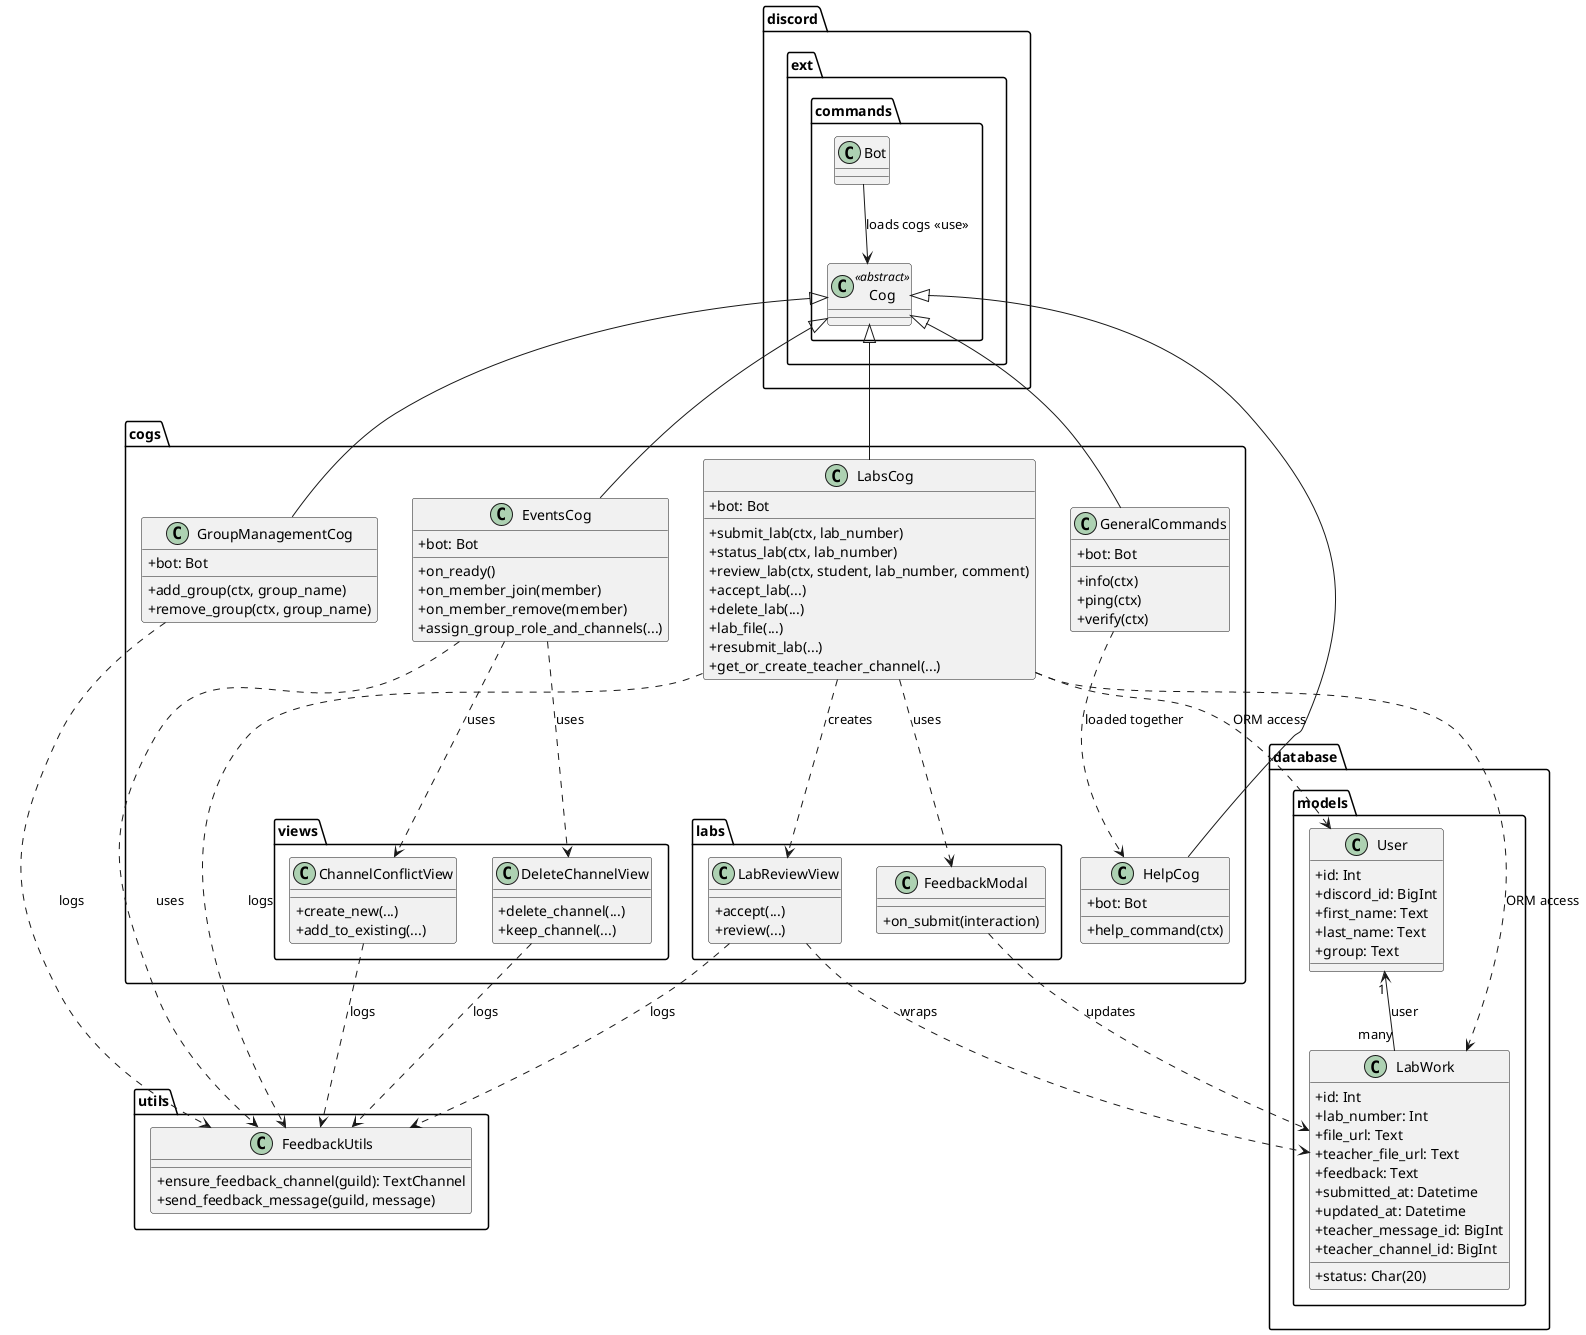 @startuml
skinparam backgroundColor #ffffff
skinparam classAttributeIconSize 0
skinparam shadowing false

package "discord.ext.commands" {
    class Cog <<abstract>>
    class Bot
}

package "database.models" {
    class User {
        +id: Int
        +discord_id: BigInt
        +first_name: Text
        +last_name: Text
        +group: Text
    }

    class LabWork {
        +id: Int
        +lab_number: Int
        +file_url: Text
        +teacher_file_url: Text
        +status: Char(20)
        +feedback: Text
        +submitted_at: Datetime
        +updated_at: Datetime
        +teacher_message_id: BigInt
        +teacher_channel_id: BigInt
    }

    User "1" <-- "many" LabWork : user
}

package "utils" {
    class FeedbackUtils {
        +ensure_feedback_channel(guild): TextChannel
        +send_feedback_message(guild, message)
    }
}

package "cogs" {
    class EventsCog {
        +bot: Bot
        +on_ready()
        +on_member_join(member)
        +on_member_remove(member)
        +assign_group_role_and_channels(...)
    }

    class GroupManagementCog {
        +bot: Bot
        +add_group(ctx, group_name)
        +remove_group(ctx, group_name)
    }

    class GeneralCommands {
        +bot: Bot
        +info(ctx)
        +ping(ctx)
        +verify(ctx)
    }

    class HelpCog {
        +bot: Bot
        +help_command(ctx)
    }

    class LabsCog {
        +bot: Bot
        +submit_lab(ctx, lab_number)
        +status_lab(ctx, lab_number)
        +review_lab(ctx, student, lab_number, comment)
        +accept_lab(...)
        +delete_lab(...)
        +lab_file(...)
        +resubmit_lab(...)
        +get_or_create_teacher_channel(...)
    }
}

package "cogs.views" {
    class ChannelConflictView {
        +create_new(...)
        +add_to_existing(...)
    }

    class DeleteChannelView {
        +delete_channel(...)
        +keep_channel(...)
    }
}

package "cogs.labs" {
    class LabReviewView {
        +accept(...)
        +review(...)
    }

    class FeedbackModal {
        +on_submit(interaction)
    }
}

Cog <|-- EventsCog
Cog <|-- GroupManagementCog
Cog <|-- GeneralCommands
Cog <|-- HelpCog
Cog <|-- LabsCog

EventsCog ..> ChannelConflictView : uses
EventsCog ..> DeleteChannelView : uses
EventsCog ..> FeedbackUtils : uses

GroupManagementCog ..> FeedbackUtils : logs

LabsCog ..> User : ORM access
LabsCog ..> LabWork : ORM access
LabsCog ..> LabReviewView : creates
LabReviewView ..> LabWork : wraps
LabsCog ..> FeedbackModal : uses
FeedbackModal ..> LabWork : updates
LabsCog ..> FeedbackUtils : logs

GeneralCommands ..> HelpCog : loaded together
Bot --> Cog : loads cogs <<use>>

ChannelConflictView ..> FeedbackUtils : logs
DeleteChannelView ..> FeedbackUtils : logs

LabReviewView ..> FeedbackUtils : logs

@enduml
